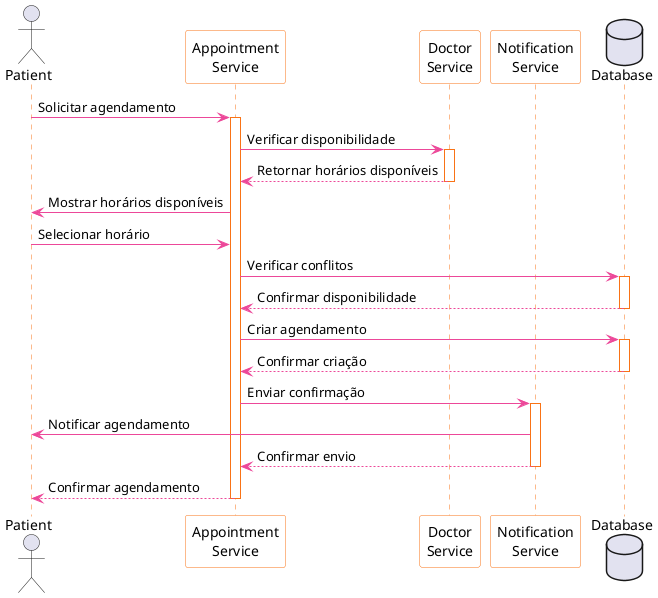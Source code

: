 @startuml Appointment Flow

' Estilos
skinparam sequence {
    ArrowColor #EC4899
    LifeLineBorderColor #F97316
    ParticipantBorderColor #F97316
    ParticipantBackgroundColor White
}

actor Patient
participant "Appointment\nService" as Service
participant "Doctor\nService" as Doctor
participant "Notification\nService" as Notification
database "Database" as DB

Patient -> Service: Solicitar agendamento
activate Service

Service -> Doctor: Verificar disponibilidade
activate Doctor
Doctor --> Service: Retornar horários disponíveis
deactivate Doctor

Service -> Patient: Mostrar horários disponíveis
Patient -> Service: Selecionar horário
Service -> DB: Verificar conflitos
activate DB
DB --> Service: Confirmar disponibilidade
deactivate DB

Service -> DB: Criar agendamento
activate DB
DB --> Service: Confirmar criação
deactivate DB

Service -> Notification: Enviar confirmação
activate Notification
Notification -> Patient: Notificar agendamento
Notification --> Service: Confirmar envio
deactivate Notification

Service --> Patient: Confirmar agendamento
deactivate Service

@enduml 